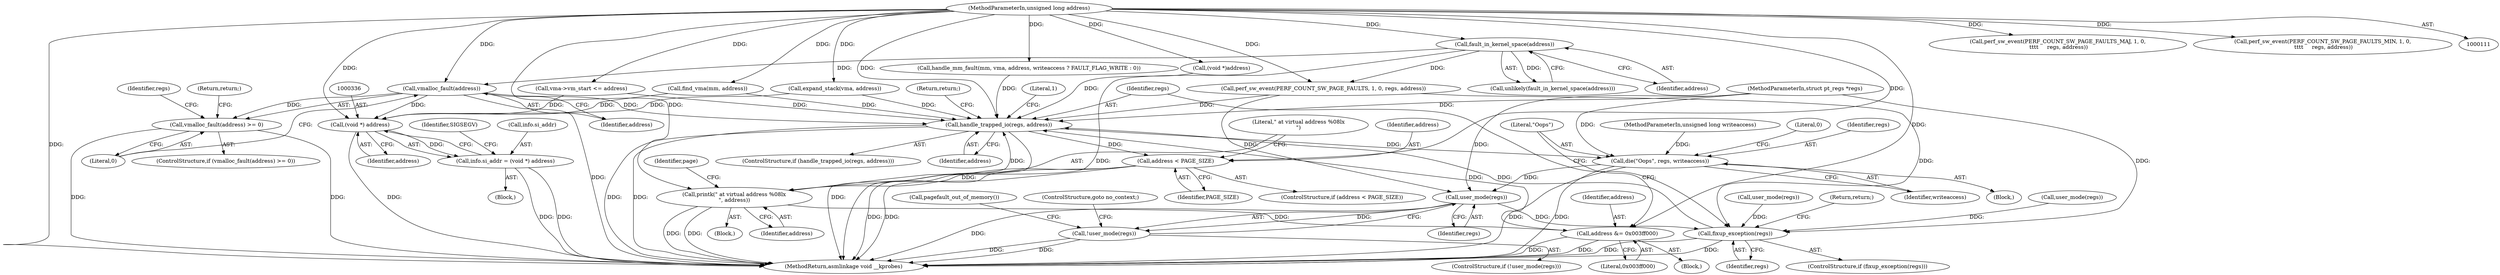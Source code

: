 digraph "0_linux_a8b0ca17b80e92faab46ee7179ba9e99ccb61233_29@API" {
"1000144" [label="(Call,vmalloc_fault(address))"];
"1000139" [label="(Call,fault_in_kernel_space(address))"];
"1000114" [label="(MethodParameterIn,unsigned long address)"];
"1000143" [label="(Call,vmalloc_fault(address) >= 0)"];
"1000335" [label="(Call,(void *) address)"];
"1000331" [label="(Call,info.si_addr = (void *) address)"];
"1000350" [label="(Call,handle_trapped_io(regs, address))"];
"1000361" [label="(Call,address < PAGE_SIZE)"];
"1000365" [label="(Call,printk(\" at virtual address %08lx\n\", address))"];
"1000384" [label="(Call,address &= 0x003ff000)"];
"1000387" [label="(Call,die(\"Oops\", regs, writeaccess))"];
"1000403" [label="(Call,user_mode(regs))"];
"1000346" [label="(Call,fixup_exception(regs))"];
"1000402" [label="(Call,!user_mode(regs))"];
"1000349" [label="(ControlStructure,if (handle_trapped_io(regs, address)))"];
"1000281" [label="(Call,perf_sw_event(PERF_COUNT_SW_PAGE_FAULTS_MAJ, 1, 0,\n \t\t\t\t     regs, address))"];
"1000390" [label="(Identifier,writeaccess)"];
"1000358" [label="(Block,)"];
"1000188" [label="(Call,find_vma(mm, address))"];
"1000337" [label="(Identifier,address)"];
"1000112" [label="(MethodParameterIn,struct pt_regs *regs)"];
"1000331" [label="(Call,info.si_addr = (void *) address)"];
"1000388" [label="(Literal,\"Oops\")"];
"1000385" [label="(Identifier,address)"];
"1000144" [label="(Call,vmalloc_fault(address))"];
"1000335" [label="(Call,(void *) address)"];
"1000353" [label="(Return,return;)"];
"1000404" [label="(Identifier,regs)"];
"1000114" [label="(MethodParameterIn,unsigned long address)"];
"1000346" [label="(Call,fixup_exception(regs))"];
"1000367" [label="(Identifier,address)"];
"1000443" [label="(Call,user_mode(regs))"];
"1000138" [label="(Call,unlikely(fault_in_kernel_space(address)))"];
"1000345" [label="(ControlStructure,if (fixup_exception(regs)))"];
"1000347" [label="(Identifier,regs)"];
"1000401" [label="(ControlStructure,if (!user_mode(regs)))"];
"1000142" [label="(ControlStructure,if (vmalloc_fault(address) >= 0))"];
"1000369" [label="(Identifier,page)"];
"1000246" [label="(Call,handle_mm_fault(mm, vma, address, writeaccess ? FAULT_FLAG_WRITE : 0))"];
"1000446" [label="(MethodReturn,asmlinkage void __kprobes)"];
"1000113" [label="(MethodParameterIn,unsigned long writeaccess)"];
"1000380" [label="(Block,)"];
"1000403" [label="(Call,user_mode(regs))"];
"1000384" [label="(Call,address &= 0x003ff000)"];
"1000348" [label="(Return,return;)"];
"1000169" [label="(Call,perf_sw_event(PERF_COUNT_SW_PAGE_FAULTS, 1, 0, regs, address))"];
"1000315" [label="(Block,)"];
"1000387" [label="(Call,die(\"Oops\", regs, writeaccess))"];
"1000360" [label="(ControlStructure,if (address < PAGE_SIZE))"];
"1000196" [label="(Call,vma->vm_start <= address)"];
"1000115" [label="(Block,)"];
"1000140" [label="(Identifier,address)"];
"1000363" [label="(Identifier,PAGE_SIZE)"];
"1000350" [label="(Call,handle_trapped_io(regs, address))"];
"1000211" [label="(Call,expand_stack(vma, address))"];
"1000405" [label="(ControlStructure,goto no_context;)"];
"1000361" [label="(Call,address < PAGE_SIZE)"];
"1000366" [label="(Literal,\" at virtual address %08lx\n\")"];
"1000386" [label="(Literal,0x003ff000)"];
"1000143" [label="(Call,vmalloc_fault(address) >= 0)"];
"1000362" [label="(Identifier,address)"];
"1000139" [label="(Call,fault_in_kernel_space(address))"];
"1000150" [label="(Identifier,regs)"];
"1000406" [label="(Call,pagefault_out_of_memory())"];
"1000365" [label="(Call,printk(\" at virtual address %08lx\n\", address))"];
"1000332" [label="(Call,info.si_addr)"];
"1000392" [label="(Literal,0)"];
"1000145" [label="(Identifier,address)"];
"1000147" [label="(Return,return;)"];
"1000352" [label="(Identifier,address)"];
"1000433" [label="(Call,(void *)address)"];
"1000339" [label="(Identifier,SIGSEGV)"];
"1000355" [label="(Literal,1)"];
"1000146" [label="(Literal,0)"];
"1000313" [label="(Call,user_mode(regs))"];
"1000293" [label="(Call,perf_sw_event(PERF_COUNT_SW_PAGE_FAULTS_MIN, 1, 0,\n \t\t\t\t     regs, address))"];
"1000389" [label="(Identifier,regs)"];
"1000402" [label="(Call,!user_mode(regs))"];
"1000351" [label="(Identifier,regs)"];
"1000144" -> "1000143"  [label="AST: "];
"1000144" -> "1000145"  [label="CFG: "];
"1000145" -> "1000144"  [label="AST: "];
"1000146" -> "1000144"  [label="CFG: "];
"1000144" -> "1000446"  [label="DDG: "];
"1000144" -> "1000143"  [label="DDG: "];
"1000139" -> "1000144"  [label="DDG: "];
"1000114" -> "1000144"  [label="DDG: "];
"1000144" -> "1000335"  [label="DDG: "];
"1000144" -> "1000350"  [label="DDG: "];
"1000139" -> "1000138"  [label="AST: "];
"1000139" -> "1000140"  [label="CFG: "];
"1000140" -> "1000139"  [label="AST: "];
"1000138" -> "1000139"  [label="CFG: "];
"1000139" -> "1000446"  [label="DDG: "];
"1000139" -> "1000138"  [label="DDG: "];
"1000114" -> "1000139"  [label="DDG: "];
"1000139" -> "1000169"  [label="DDG: "];
"1000114" -> "1000111"  [label="AST: "];
"1000114" -> "1000446"  [label="DDG: "];
"1000114" -> "1000169"  [label="DDG: "];
"1000114" -> "1000188"  [label="DDG: "];
"1000114" -> "1000196"  [label="DDG: "];
"1000114" -> "1000211"  [label="DDG: "];
"1000114" -> "1000246"  [label="DDG: "];
"1000114" -> "1000281"  [label="DDG: "];
"1000114" -> "1000293"  [label="DDG: "];
"1000114" -> "1000335"  [label="DDG: "];
"1000114" -> "1000350"  [label="DDG: "];
"1000114" -> "1000361"  [label="DDG: "];
"1000114" -> "1000365"  [label="DDG: "];
"1000114" -> "1000384"  [label="DDG: "];
"1000114" -> "1000433"  [label="DDG: "];
"1000143" -> "1000142"  [label="AST: "];
"1000143" -> "1000146"  [label="CFG: "];
"1000146" -> "1000143"  [label="AST: "];
"1000147" -> "1000143"  [label="CFG: "];
"1000150" -> "1000143"  [label="CFG: "];
"1000143" -> "1000446"  [label="DDG: "];
"1000143" -> "1000446"  [label="DDG: "];
"1000335" -> "1000331"  [label="AST: "];
"1000335" -> "1000337"  [label="CFG: "];
"1000336" -> "1000335"  [label="AST: "];
"1000337" -> "1000335"  [label="AST: "];
"1000331" -> "1000335"  [label="CFG: "];
"1000335" -> "1000446"  [label="DDG: "];
"1000335" -> "1000331"  [label="DDG: "];
"1000188" -> "1000335"  [label="DDG: "];
"1000196" -> "1000335"  [label="DDG: "];
"1000211" -> "1000335"  [label="DDG: "];
"1000331" -> "1000315"  [label="AST: "];
"1000332" -> "1000331"  [label="AST: "];
"1000339" -> "1000331"  [label="CFG: "];
"1000331" -> "1000446"  [label="DDG: "];
"1000331" -> "1000446"  [label="DDG: "];
"1000350" -> "1000349"  [label="AST: "];
"1000350" -> "1000352"  [label="CFG: "];
"1000351" -> "1000350"  [label="AST: "];
"1000352" -> "1000350"  [label="AST: "];
"1000353" -> "1000350"  [label="CFG: "];
"1000355" -> "1000350"  [label="CFG: "];
"1000350" -> "1000446"  [label="DDG: "];
"1000350" -> "1000446"  [label="DDG: "];
"1000350" -> "1000446"  [label="DDG: "];
"1000346" -> "1000350"  [label="DDG: "];
"1000112" -> "1000350"  [label="DDG: "];
"1000188" -> "1000350"  [label="DDG: "];
"1000196" -> "1000350"  [label="DDG: "];
"1000365" -> "1000350"  [label="DDG: "];
"1000433" -> "1000350"  [label="DDG: "];
"1000211" -> "1000350"  [label="DDG: "];
"1000169" -> "1000350"  [label="DDG: "];
"1000384" -> "1000350"  [label="DDG: "];
"1000246" -> "1000350"  [label="DDG: "];
"1000350" -> "1000361"  [label="DDG: "];
"1000350" -> "1000387"  [label="DDG: "];
"1000361" -> "1000360"  [label="AST: "];
"1000361" -> "1000363"  [label="CFG: "];
"1000362" -> "1000361"  [label="AST: "];
"1000363" -> "1000361"  [label="AST: "];
"1000366" -> "1000361"  [label="CFG: "];
"1000361" -> "1000446"  [label="DDG: "];
"1000361" -> "1000446"  [label="DDG: "];
"1000361" -> "1000365"  [label="DDG: "];
"1000365" -> "1000358"  [label="AST: "];
"1000365" -> "1000367"  [label="CFG: "];
"1000366" -> "1000365"  [label="AST: "];
"1000367" -> "1000365"  [label="AST: "];
"1000369" -> "1000365"  [label="CFG: "];
"1000365" -> "1000446"  [label="DDG: "];
"1000365" -> "1000446"  [label="DDG: "];
"1000365" -> "1000384"  [label="DDG: "];
"1000384" -> "1000380"  [label="AST: "];
"1000384" -> "1000386"  [label="CFG: "];
"1000385" -> "1000384"  [label="AST: "];
"1000386" -> "1000384"  [label="AST: "];
"1000388" -> "1000384"  [label="CFG: "];
"1000384" -> "1000446"  [label="DDG: "];
"1000384" -> "1000446"  [label="DDG: "];
"1000387" -> "1000115"  [label="AST: "];
"1000387" -> "1000390"  [label="CFG: "];
"1000388" -> "1000387"  [label="AST: "];
"1000389" -> "1000387"  [label="AST: "];
"1000390" -> "1000387"  [label="AST: "];
"1000392" -> "1000387"  [label="CFG: "];
"1000387" -> "1000446"  [label="DDG: "];
"1000387" -> "1000446"  [label="DDG: "];
"1000112" -> "1000387"  [label="DDG: "];
"1000113" -> "1000387"  [label="DDG: "];
"1000387" -> "1000403"  [label="DDG: "];
"1000403" -> "1000402"  [label="AST: "];
"1000403" -> "1000404"  [label="CFG: "];
"1000404" -> "1000403"  [label="AST: "];
"1000402" -> "1000403"  [label="CFG: "];
"1000403" -> "1000446"  [label="DDG: "];
"1000403" -> "1000346"  [label="DDG: "];
"1000403" -> "1000402"  [label="DDG: "];
"1000169" -> "1000403"  [label="DDG: "];
"1000112" -> "1000403"  [label="DDG: "];
"1000346" -> "1000345"  [label="AST: "];
"1000346" -> "1000347"  [label="CFG: "];
"1000347" -> "1000346"  [label="AST: "];
"1000348" -> "1000346"  [label="CFG: "];
"1000351" -> "1000346"  [label="CFG: "];
"1000346" -> "1000446"  [label="DDG: "];
"1000346" -> "1000446"  [label="DDG: "];
"1000169" -> "1000346"  [label="DDG: "];
"1000313" -> "1000346"  [label="DDG: "];
"1000443" -> "1000346"  [label="DDG: "];
"1000112" -> "1000346"  [label="DDG: "];
"1000402" -> "1000401"  [label="AST: "];
"1000405" -> "1000402"  [label="CFG: "];
"1000406" -> "1000402"  [label="CFG: "];
"1000402" -> "1000446"  [label="DDG: "];
"1000402" -> "1000446"  [label="DDG: "];
}
